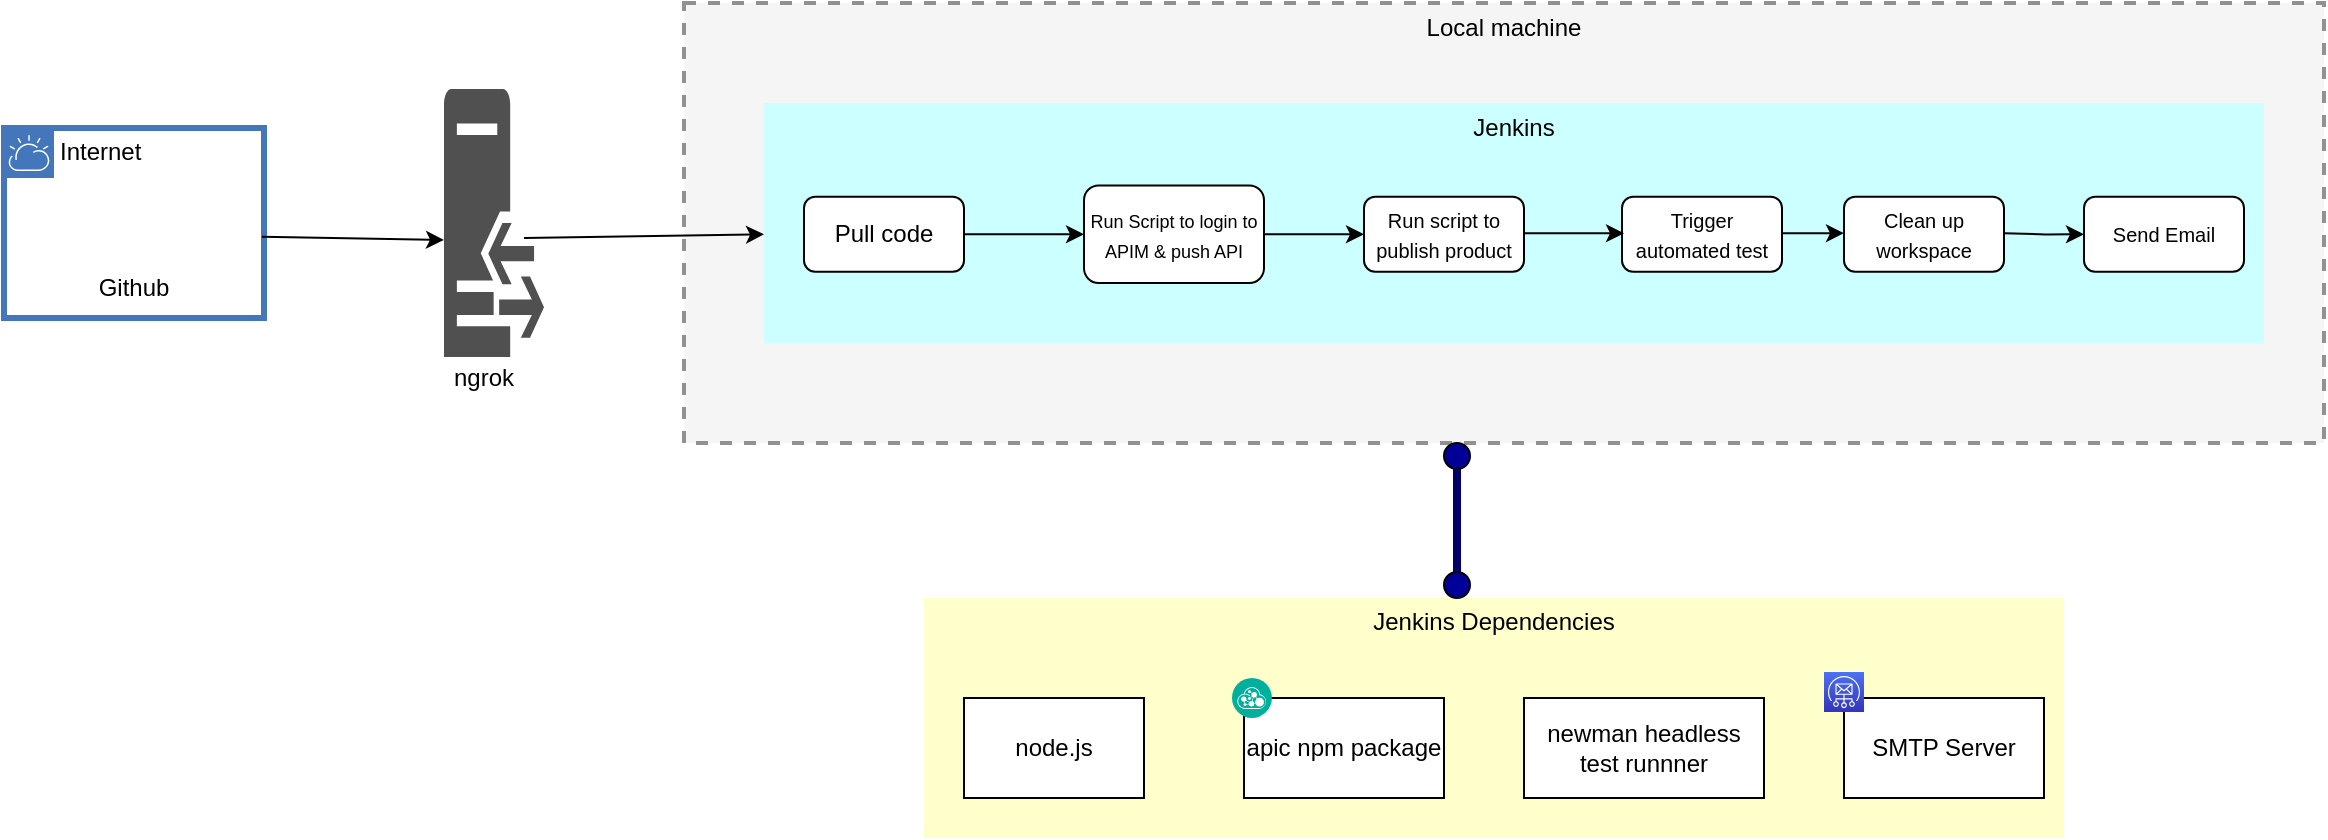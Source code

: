 <mxfile version="13.9.9" type="github"><diagram id="V7ZT_WsFmQ30Hu7aSB_w" name="Page-1"><mxGraphModel dx="1609" dy="469" grid="1" gridSize="10" guides="1" tooltips="1" connect="1" arrows="1" fold="1" page="1" pageScale="1" pageWidth="827" pageHeight="1169" math="0" shadow="0"><root><mxCell id="0"/><mxCell id="1" parent="0"/><mxCell id="3EeVuSoONuKbgYVjYXrn-1" value="Internet" style="shape=mxgraph.ibm.box;prType=cloud;fontStyle=0;verticalAlign=top;align=left;spacingLeft=32;spacingTop=4;fillColor=none;rounded=0;whiteSpace=wrap;html=1;strokeColor=#4376BB;strokeWidth=3;dashed=0;container=1;spacing=-4;collapsible=0;expand=0;recursiveResize=0;" vertex="1" parent="1"><mxGeometry x="-120" y="585" width="130" height="95" as="geometry"/></mxCell><mxCell id="3EeVuSoONuKbgYVjYXrn-2" value="" style="shape=image;html=1;verticalAlign=top;verticalLabelPosition=bottom;labelBackgroundColor=#ffffff;imageAspect=0;aspect=fixed;image=https://cdn3.iconfinder.com/data/icons/social-rounded-2/72/GitHub-128.png" vertex="1" parent="3EeVuSoONuKbgYVjYXrn-1"><mxGeometry x="40" y="22.5" width="50" height="50" as="geometry"/></mxCell><mxCell id="3EeVuSoONuKbgYVjYXrn-3" value="Github" style="text;html=1;strokeColor=none;fillColor=none;align=center;verticalAlign=middle;whiteSpace=wrap;rounded=0;" vertex="1" parent="3EeVuSoONuKbgYVjYXrn-1"><mxGeometry x="45" y="69.5" width="40" height="20" as="geometry"/></mxCell><mxCell id="3EeVuSoONuKbgYVjYXrn-4" value="Local machine" style="fontStyle=0;verticalAlign=top;align=center;spacingTop=-2;rounded=0;whiteSpace=wrap;html=1;strokeColor=#919191;strokeWidth=2;dashed=1;container=1;collapsible=0;expand=0;recursiveResize=0;fillColor=#F5F5F5;" vertex="1" parent="1"><mxGeometry x="220" y="522.5" width="820" height="220" as="geometry"/></mxCell><mxCell id="3EeVuSoONuKbgYVjYXrn-8" value="Jenkins" style="fontStyle=0;verticalAlign=top;align=center;spacingTop=-2;rounded=0;whiteSpace=wrap;html=1;strokeWidth=1;dashed=0;container=1;collapsible=0;expand=0;recursiveResize=0;strokeColor=none;fillColor=#CCFFFF;" vertex="1" parent="3EeVuSoONuKbgYVjYXrn-4"><mxGeometry x="40" y="50" width="750" height="120" as="geometry"/></mxCell><mxCell id="3EeVuSoONuKbgYVjYXrn-11" value="" style="edgeStyle=orthogonalEdgeStyle;rounded=0;orthogonalLoop=1;jettySize=auto;html=1;entryX=0;entryY=0.5;entryDx=0;entryDy=0;" edge="1" parent="3EeVuSoONuKbgYVjYXrn-8" source="3EeVuSoONuKbgYVjYXrn-9" target="3EeVuSoONuKbgYVjYXrn-12"><mxGeometry relative="1" as="geometry"><mxPoint x="160" y="65" as="targetPoint"/></mxGeometry></mxCell><mxCell id="3EeVuSoONuKbgYVjYXrn-9" value="Pull code" style="rounded=1;whiteSpace=wrap;html=1;" vertex="1" parent="3EeVuSoONuKbgYVjYXrn-8"><mxGeometry x="20" y="46.87" width="80" height="37.5" as="geometry"/></mxCell><mxCell id="3EeVuSoONuKbgYVjYXrn-12" value="&lt;font style=&quot;font-size: 9px&quot;&gt;Run Script to login to APIM &amp;amp; push API&lt;/font&gt;" style="rounded=1;whiteSpace=wrap;html=1;" vertex="1" parent="3EeVuSoONuKbgYVjYXrn-8"><mxGeometry x="160" y="41.25" width="90" height="48.75" as="geometry"/></mxCell><mxCell id="3EeVuSoONuKbgYVjYXrn-15" value="" style="shape=image;html=1;verticalAlign=top;verticalLabelPosition=bottom;labelBackgroundColor=#ffffff;imageAspect=0;aspect=fixed;image=https://cdn4.iconfinder.com/data/icons/logos-brands-5/24/jenkins-128.png" vertex="1" parent="3EeVuSoONuKbgYVjYXrn-8"><mxGeometry width="30" height="30" as="geometry"/></mxCell><mxCell id="3EeVuSoONuKbgYVjYXrn-13" value="&lt;font style=&quot;font-size: 10px&quot;&gt;Run script to publish product&lt;/font&gt;" style="rounded=1;whiteSpace=wrap;html=1;" vertex="1" parent="3EeVuSoONuKbgYVjYXrn-8"><mxGeometry x="300" y="46.87" width="80" height="37.5" as="geometry"/></mxCell><mxCell id="3EeVuSoONuKbgYVjYXrn-14" value="" style="edgeStyle=orthogonalEdgeStyle;rounded=0;orthogonalLoop=1;jettySize=auto;html=1;entryX=0;entryY=0.5;entryDx=0;entryDy=0;exitX=1;exitY=0.5;exitDx=0;exitDy=0;" edge="1" parent="3EeVuSoONuKbgYVjYXrn-8" source="3EeVuSoONuKbgYVjYXrn-12" target="3EeVuSoONuKbgYVjYXrn-13"><mxGeometry relative="1" as="geometry"><mxPoint x="240" y="60.5" as="sourcePoint"/><mxPoint x="170" y="70" as="targetPoint"/></mxGeometry></mxCell><mxCell id="3EeVuSoONuKbgYVjYXrn-33" value="&lt;font style=&quot;font-size: 10px&quot;&gt;Trigger automated test&lt;/font&gt;" style="rounded=1;whiteSpace=wrap;html=1;" vertex="1" parent="3EeVuSoONuKbgYVjYXrn-8"><mxGeometry x="429" y="46.87" width="80" height="37.5" as="geometry"/></mxCell><mxCell id="3EeVuSoONuKbgYVjYXrn-34" value="" style="edgeStyle=orthogonalEdgeStyle;rounded=0;orthogonalLoop=1;jettySize=auto;html=1;entryX=0;entryY=0.5;entryDx=0;entryDy=0;exitX=1;exitY=0.5;exitDx=0;exitDy=0;" edge="1" parent="3EeVuSoONuKbgYVjYXrn-8"><mxGeometry relative="1" as="geometry"><mxPoint x="380" y="65.135" as="sourcePoint"/><mxPoint x="430" y="65.13" as="targetPoint"/></mxGeometry></mxCell><mxCell id="3EeVuSoONuKbgYVjYXrn-35" value="&lt;font style=&quot;font-size: 10px&quot;&gt;Clean up workspace&lt;/font&gt;" style="rounded=1;whiteSpace=wrap;html=1;" vertex="1" parent="3EeVuSoONuKbgYVjYXrn-8"><mxGeometry x="540" y="46.87" width="80" height="37.5" as="geometry"/></mxCell><mxCell id="3EeVuSoONuKbgYVjYXrn-36" value="&lt;font style=&quot;font-size: 10px&quot;&gt;Send Email&lt;/font&gt;" style="rounded=1;whiteSpace=wrap;html=1;" vertex="1" parent="3EeVuSoONuKbgYVjYXrn-8"><mxGeometry x="660" y="46.87" width="80" height="37.5" as="geometry"/></mxCell><mxCell id="3EeVuSoONuKbgYVjYXrn-41" value="" style="edgeStyle=orthogonalEdgeStyle;rounded=0;orthogonalLoop=1;jettySize=auto;html=1;exitX=1;exitY=0.5;exitDx=0;exitDy=0;" edge="1" parent="3EeVuSoONuKbgYVjYXrn-8"><mxGeometry relative="1" as="geometry"><mxPoint x="509" y="65.135" as="sourcePoint"/><mxPoint x="540" y="65.5" as="targetPoint"/></mxGeometry></mxCell><mxCell id="3EeVuSoONuKbgYVjYXrn-42" value="" style="edgeStyle=orthogonalEdgeStyle;rounded=0;orthogonalLoop=1;jettySize=auto;html=1;exitX=1;exitY=0.5;exitDx=0;exitDy=0;entryX=0;entryY=0.5;entryDx=0;entryDy=0;" edge="1" parent="3EeVuSoONuKbgYVjYXrn-8" target="3EeVuSoONuKbgYVjYXrn-36"><mxGeometry relative="1" as="geometry"><mxPoint x="620" y="65.155" as="sourcePoint"/><mxPoint x="651" y="65.52" as="targetPoint"/></mxGeometry></mxCell><mxCell id="3EeVuSoONuKbgYVjYXrn-17" value="Jenkins Dependencies" style="fontStyle=0;verticalAlign=top;align=center;spacingTop=-2;rounded=0;whiteSpace=wrap;html=1;strokeWidth=1;dashed=0;container=1;collapsible=0;expand=0;recursiveResize=0;fillColor=#FFFFCC;strokeColor=none;" vertex="1" parent="1"><mxGeometry x="340" y="820" width="570" height="120" as="geometry"/></mxCell><mxCell id="3EeVuSoONuKbgYVjYXrn-24" value="node.js" style="rounded=0;whiteSpace=wrap;html=1;" vertex="1" parent="3EeVuSoONuKbgYVjYXrn-17"><mxGeometry x="20" y="50" width="90" height="50" as="geometry"/></mxCell><mxCell id="3EeVuSoONuKbgYVjYXrn-25" value="apic npm package" style="rounded=0;whiteSpace=wrap;html=1;" vertex="1" parent="3EeVuSoONuKbgYVjYXrn-17"><mxGeometry x="160" y="50" width="100" height="50" as="geometry"/></mxCell><mxCell id="3EeVuSoONuKbgYVjYXrn-26" value="newman headless test runnner" style="rounded=0;whiteSpace=wrap;html=1;" vertex="1" parent="3EeVuSoONuKbgYVjYXrn-17"><mxGeometry x="300" y="50" width="120" height="50" as="geometry"/></mxCell><mxCell id="3EeVuSoONuKbgYVjYXrn-27" value="" style="shape=image;html=1;verticalAlign=top;verticalLabelPosition=bottom;labelBackgroundColor=#ffffff;imageAspect=0;aspect=fixed;image=https://cdn2.iconfinder.com/data/icons/nodejs-1/128/nodejs-128.png" vertex="1" parent="3EeVuSoONuKbgYVjYXrn-17"><mxGeometry y="30" width="34" height="34" as="geometry"/></mxCell><mxCell id="3EeVuSoONuKbgYVjYXrn-28" value="" style="shape=image;html=1;verticalAlign=top;verticalLabelPosition=bottom;labelBackgroundColor=#ffffff;imageAspect=0;aspect=fixed;image=https://cdn4.iconfinder.com/data/icons/logos-brands-5/24/postman-128.png" vertex="1" parent="3EeVuSoONuKbgYVjYXrn-17"><mxGeometry x="290" y="40" width="20" height="20" as="geometry"/></mxCell><mxCell id="3EeVuSoONuKbgYVjYXrn-29" value="" style="aspect=fixed;perimeter=ellipsePerimeter;html=1;align=center;shadow=0;dashed=0;fontColor=#4277BB;labelBackgroundColor=#ffffff;fontSize=12;spacingTop=3;image;image=img/lib/ibm/management/api_management.svg;" vertex="1" parent="3EeVuSoONuKbgYVjYXrn-17"><mxGeometry x="154" y="40" width="20" height="20" as="geometry"/></mxCell><mxCell id="3EeVuSoONuKbgYVjYXrn-30" value="SMTP Server" style="rounded=0;whiteSpace=wrap;html=1;" vertex="1" parent="3EeVuSoONuKbgYVjYXrn-17"><mxGeometry x="460" y="50" width="100" height="50" as="geometry"/></mxCell><mxCell id="3EeVuSoONuKbgYVjYXrn-31" value="" style="outlineConnect=0;fontColor=#232F3E;gradientColor=#4D72F3;gradientDirection=north;fillColor=#3334B9;strokeColor=#ffffff;dashed=0;verticalLabelPosition=bottom;verticalAlign=top;align=center;html=1;fontSize=12;fontStyle=0;aspect=fixed;shape=mxgraph.aws4.resourceIcon;resIcon=mxgraph.aws4.simple_email_service;" vertex="1" parent="3EeVuSoONuKbgYVjYXrn-17"><mxGeometry x="450" y="37" width="20" height="20" as="geometry"/></mxCell><mxCell id="3EeVuSoONuKbgYVjYXrn-45" value="" style="ellipse;whiteSpace=wrap;html=1;aspect=fixed;fillColor=#000099;" vertex="1" parent="3EeVuSoONuKbgYVjYXrn-17"><mxGeometry x="260" y="-13" width="13" height="13" as="geometry"/></mxCell><mxCell id="3EeVuSoONuKbgYVjYXrn-37" value="" style="pointerEvents=1;shadow=0;dashed=0;html=1;strokeColor=none;fillColor=#505050;labelPosition=center;verticalLabelPosition=bottom;verticalAlign=top;outlineConnect=0;align=center;shape=mxgraph.office.servers.reverse_proxy;" vertex="1" parent="1"><mxGeometry x="100" y="565.5" width="50" height="134" as="geometry"/></mxCell><mxCell id="3EeVuSoONuKbgYVjYXrn-38" value="ngrok" style="text;html=1;strokeColor=none;fillColor=none;align=center;verticalAlign=middle;whiteSpace=wrap;rounded=0;" vertex="1" parent="1"><mxGeometry x="100" y="699.5" width="40" height="20" as="geometry"/></mxCell><mxCell id="3EeVuSoONuKbgYVjYXrn-39" value="" style="endArrow=classic;html=1;exitX=0.992;exitY=0.572;exitDx=0;exitDy=0;exitPerimeter=0;" edge="1" parent="1" source="3EeVuSoONuKbgYVjYXrn-1"><mxGeometry width="50" height="50" relative="1" as="geometry"><mxPoint x="200" y="700" as="sourcePoint"/><mxPoint x="100" y="641" as="targetPoint"/></mxGeometry></mxCell><mxCell id="3EeVuSoONuKbgYVjYXrn-40" value="" style="endArrow=classic;html=1;exitX=0.992;exitY=0.572;exitDx=0;exitDy=0;exitPerimeter=0;" edge="1" parent="1" target="3EeVuSoONuKbgYVjYXrn-8"><mxGeometry width="50" height="50" relative="1" as="geometry"><mxPoint x="140.0" y="640.0" as="sourcePoint"/><mxPoint x="231.04" y="641.66" as="targetPoint"/></mxGeometry></mxCell><mxCell id="3EeVuSoONuKbgYVjYXrn-43" value="" style="ellipse;whiteSpace=wrap;html=1;aspect=fixed;fillColor=#000099;" vertex="1" parent="1"><mxGeometry x="600" y="742.5" width="13" height="13" as="geometry"/></mxCell><mxCell id="3EeVuSoONuKbgYVjYXrn-44" value="" style="endArrow=none;html=1;entryX=0.5;entryY=1;entryDx=0;entryDy=0;exitX=0.5;exitY=0;exitDx=0;exitDy=0;strokeWidth=4;strokeColor=#000066;" edge="1" parent="1"><mxGeometry width="50" height="50" relative="1" as="geometry"><mxPoint x="606.5" y="807" as="sourcePoint"/><mxPoint x="606.5" y="755.5" as="targetPoint"/></mxGeometry></mxCell></root></mxGraphModel></diagram></mxfile>